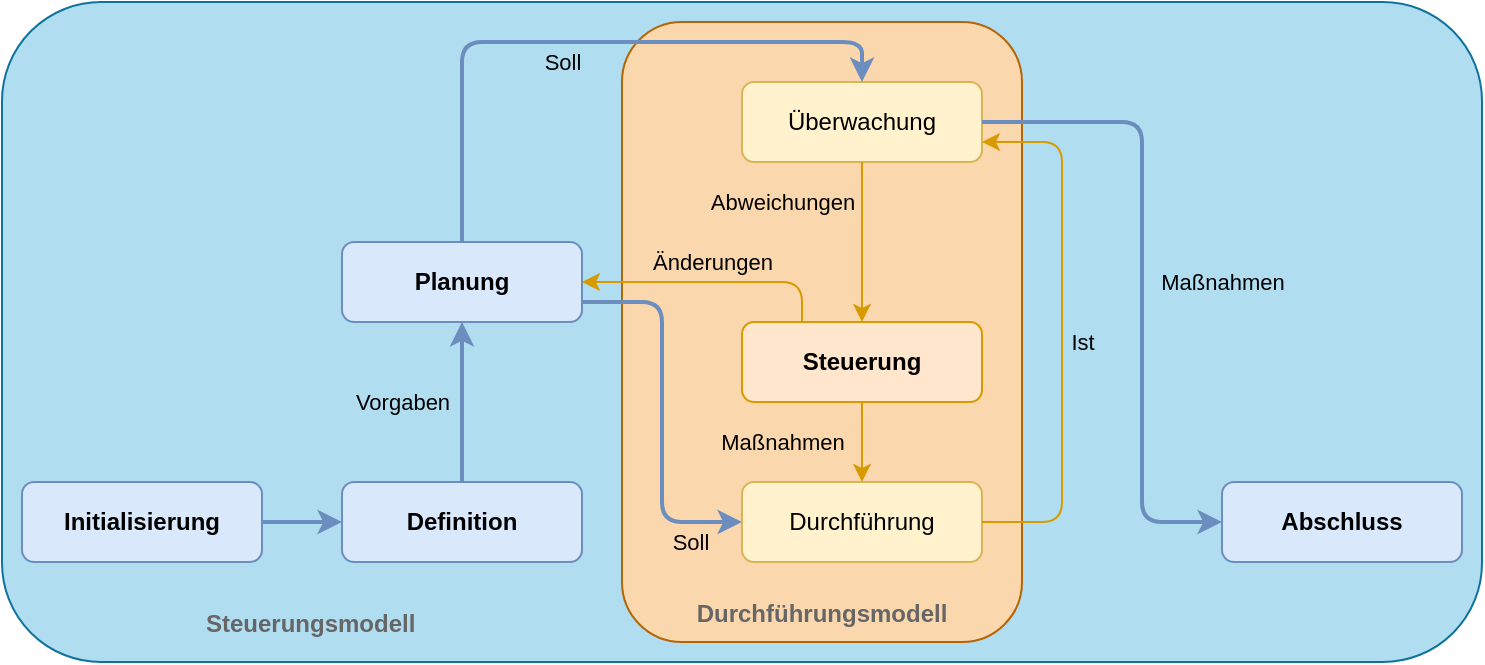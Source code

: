 <mxfile compressed="false" version="14.1.8" type="device">
  <diagram id="Gs6DtT77aMm8cbS0BVlx" name="Seite-1">
    <mxGraphModel dx="905" dy="569" grid="1" gridSize="10" guides="1" tooltips="1" connect="1" arrows="1" fold="1" page="1" pageScale="1" pageWidth="827" pageHeight="1169" math="0" shadow="0">
      <root>
        <mxCell id="0" />
        <mxCell id="1" parent="0" />
        <mxCell id="0UO1epGnP_jJ3mB9rNO1-2" value="Steuerungsmodell" style="rounded=1;whiteSpace=wrap;html=1;align=left;verticalAlign=bottom;fontStyle=1;spacingBottom=10;spacingLeft=100;fillColor=#b1ddf0;strokeColor=#10739e;fontColor=#666666;" parent="1" vertex="1">
          <mxGeometry x="70" width="740" height="330" as="geometry" />
        </mxCell>
        <mxCell id="0UO1epGnP_jJ3mB9rNO1-1" value="Durchführungsmodell" style="rounded=1;whiteSpace=wrap;html=1;verticalAlign=bottom;fontStyle=1;spacingBottom=5;fillColor=#fad7ac;strokeColor=#b46504;fontColor=#666666;" parent="1" vertex="1">
          <mxGeometry x="380" y="10" width="200" height="310" as="geometry" />
        </mxCell>
        <mxCell id="Hm4oS41fT0O8U1K6iMwX-1" value="Initialisierung" style="rounded=1;whiteSpace=wrap;html=1;fillColor=#dae8fc;strokeColor=#6c8ebf;fontStyle=1" parent="1" vertex="1">
          <mxGeometry x="80" y="240" width="120" height="40" as="geometry" />
        </mxCell>
        <mxCell id="Hm4oS41fT0O8U1K6iMwX-2" value="Definition" style="rounded=1;whiteSpace=wrap;html=1;fillColor=#dae8fc;strokeColor=#6c8ebf;fontStyle=1" parent="1" vertex="1">
          <mxGeometry x="240" y="240" width="120" height="40" as="geometry" />
        </mxCell>
        <mxCell id="Hm4oS41fT0O8U1K6iMwX-3" value="Abschluss" style="rounded=1;whiteSpace=wrap;html=1;fillColor=#dae8fc;strokeColor=#6c8ebf;fontStyle=1" parent="1" vertex="1">
          <mxGeometry x="680" y="240" width="120" height="40" as="geometry" />
        </mxCell>
        <mxCell id="Hm4oS41fT0O8U1K6iMwX-4" value="Planung" style="rounded=1;whiteSpace=wrap;html=1;fillColor=#dae8fc;strokeColor=#6c8ebf;fontStyle=1" parent="1" vertex="1">
          <mxGeometry x="240" y="120" width="120" height="40" as="geometry" />
        </mxCell>
        <mxCell id="Hm4oS41fT0O8U1K6iMwX-5" value="Steuerung" style="rounded=1;whiteSpace=wrap;html=1;fillColor=#ffe6cc;strokeColor=#d79b00;fontStyle=1" parent="1" vertex="1">
          <mxGeometry x="440" y="160" width="120" height="40" as="geometry" />
        </mxCell>
        <mxCell id="Hm4oS41fT0O8U1K6iMwX-6" value="" style="endArrow=classic;html=1;exitX=1;exitY=0.5;exitDx=0;exitDy=0;entryX=0;entryY=0.5;entryDx=0;entryDy=0;strokeWidth=2;fillColor=#dae8fc;strokeColor=#6c8ebf;" parent="1" source="Hm4oS41fT0O8U1K6iMwX-1" target="Hm4oS41fT0O8U1K6iMwX-2" edge="1">
          <mxGeometry width="50" height="50" relative="1" as="geometry">
            <mxPoint x="210" y="350" as="sourcePoint" />
            <mxPoint x="260" y="300" as="targetPoint" />
          </mxGeometry>
        </mxCell>
        <mxCell id="Hm4oS41fT0O8U1K6iMwX-8" value="" style="endArrow=classic;html=1;strokeWidth=2;exitX=0.5;exitY=0;exitDx=0;exitDy=0;entryX=0.5;entryY=1;entryDx=0;entryDy=0;fillColor=#dae8fc;strokeColor=#6c8ebf;" parent="1" source="Hm4oS41fT0O8U1K6iMwX-2" target="Hm4oS41fT0O8U1K6iMwX-4" edge="1">
          <mxGeometry relative="1" as="geometry">
            <mxPoint x="280" y="320" as="sourcePoint" />
            <mxPoint x="380" y="320" as="targetPoint" />
          </mxGeometry>
        </mxCell>
        <mxCell id="Hm4oS41fT0O8U1K6iMwX-9" value="Vorgaben" style="edgeLabel;resizable=0;html=1;align=center;verticalAlign=middle;labelBackgroundColor=none;" parent="Hm4oS41fT0O8U1K6iMwX-8" connectable="0" vertex="1">
          <mxGeometry relative="1" as="geometry">
            <mxPoint x="-30" as="offset" />
          </mxGeometry>
        </mxCell>
        <mxCell id="Hm4oS41fT0O8U1K6iMwX-10" value="Durchführung" style="rounded=1;whiteSpace=wrap;html=1;fillColor=#fff2cc;strokeColor=#d6b656;" parent="1" vertex="1">
          <mxGeometry x="440" y="240" width="120" height="40" as="geometry" />
        </mxCell>
        <mxCell id="Hm4oS41fT0O8U1K6iMwX-11" value="Überwachung" style="rounded=1;whiteSpace=wrap;html=1;fillColor=#fff2cc;strokeColor=#d6b656;" parent="1" vertex="1">
          <mxGeometry x="440" y="40" width="120" height="40" as="geometry" />
        </mxCell>
        <mxCell id="Hm4oS41fT0O8U1K6iMwX-12" value="" style="endArrow=classic;html=1;strokeWidth=2;exitX=0.5;exitY=0;exitDx=0;exitDy=0;entryX=0.5;entryY=0;entryDx=0;entryDy=0;fillColor=#dae8fc;strokeColor=#6c8ebf;" parent="1" source="Hm4oS41fT0O8U1K6iMwX-4" target="Hm4oS41fT0O8U1K6iMwX-11" edge="1">
          <mxGeometry relative="1" as="geometry">
            <mxPoint x="280" y="70" as="sourcePoint" />
            <mxPoint x="380" y="70" as="targetPoint" />
            <Array as="points">
              <mxPoint x="300" y="20" />
              <mxPoint x="500" y="20" />
            </Array>
          </mxGeometry>
        </mxCell>
        <mxCell id="Hm4oS41fT0O8U1K6iMwX-13" value="Soll" style="edgeLabel;resizable=0;html=1;align=center;verticalAlign=middle;labelBackgroundColor=none;" parent="Hm4oS41fT0O8U1K6iMwX-12" connectable="0" vertex="1">
          <mxGeometry relative="1" as="geometry">
            <mxPoint x="-10" y="10" as="offset" />
          </mxGeometry>
        </mxCell>
        <mxCell id="Hm4oS41fT0O8U1K6iMwX-15" value="" style="endArrow=classic;html=1;strokeWidth=2;exitX=1;exitY=0.75;exitDx=0;exitDy=0;entryX=0;entryY=0.5;entryDx=0;entryDy=0;fillColor=#dae8fc;strokeColor=#6c8ebf;" parent="1" source="Hm4oS41fT0O8U1K6iMwX-4" target="Hm4oS41fT0O8U1K6iMwX-10" edge="1">
          <mxGeometry relative="1" as="geometry">
            <mxPoint x="370" y="140" as="sourcePoint" />
            <mxPoint x="470" y="140" as="targetPoint" />
            <Array as="points">
              <mxPoint x="400" y="150" />
              <mxPoint x="400" y="260" />
            </Array>
          </mxGeometry>
        </mxCell>
        <mxCell id="Hm4oS41fT0O8U1K6iMwX-16" value="Soll" style="edgeLabel;resizable=0;html=1;align=center;verticalAlign=middle;labelBackgroundColor=none;" parent="Hm4oS41fT0O8U1K6iMwX-15" connectable="0" vertex="1">
          <mxGeometry relative="1" as="geometry">
            <mxPoint x="14" y="65" as="offset" />
          </mxGeometry>
        </mxCell>
        <mxCell id="Hm4oS41fT0O8U1K6iMwX-19" value="" style="endArrow=classic;html=1;strokeWidth=1;exitX=0.5;exitY=1;exitDx=0;exitDy=0;entryX=0.5;entryY=0;entryDx=0;entryDy=0;fillColor=#ffe6cc;strokeColor=#d79b00;" parent="1" source="Hm4oS41fT0O8U1K6iMwX-5" target="Hm4oS41fT0O8U1K6iMwX-10" edge="1">
          <mxGeometry relative="1" as="geometry">
            <mxPoint x="600" y="210" as="sourcePoint" />
            <mxPoint x="700" y="210" as="targetPoint" />
          </mxGeometry>
        </mxCell>
        <mxCell id="Hm4oS41fT0O8U1K6iMwX-20" value="Maßnahmen" style="edgeLabel;resizable=0;html=1;align=center;verticalAlign=middle;labelBackgroundColor=none;" parent="Hm4oS41fT0O8U1K6iMwX-19" connectable="0" vertex="1">
          <mxGeometry relative="1" as="geometry">
            <mxPoint x="-40" as="offset" />
          </mxGeometry>
        </mxCell>
        <mxCell id="Hm4oS41fT0O8U1K6iMwX-21" value="" style="endArrow=classic;html=1;strokeWidth=1;exitX=0.25;exitY=0;exitDx=0;exitDy=0;entryX=1;entryY=0.5;entryDx=0;entryDy=0;fillColor=#ffe6cc;strokeColor=#d79b00;" parent="1" source="Hm4oS41fT0O8U1K6iMwX-5" target="Hm4oS41fT0O8U1K6iMwX-4" edge="1">
          <mxGeometry relative="1" as="geometry">
            <mxPoint x="380" y="100" as="sourcePoint" />
            <mxPoint x="480" y="100" as="targetPoint" />
            <Array as="points">
              <mxPoint x="470" y="140" />
            </Array>
          </mxGeometry>
        </mxCell>
        <mxCell id="Hm4oS41fT0O8U1K6iMwX-22" value="Änderungen" style="edgeLabel;resizable=0;html=1;align=center;verticalAlign=middle;labelBackgroundColor=none;" parent="Hm4oS41fT0O8U1K6iMwX-21" connectable="0" vertex="1">
          <mxGeometry relative="1" as="geometry">
            <mxPoint y="-10" as="offset" />
          </mxGeometry>
        </mxCell>
        <mxCell id="Hm4oS41fT0O8U1K6iMwX-23" value="" style="endArrow=classic;html=1;strokeWidth=1;exitX=0.5;exitY=1;exitDx=0;exitDy=0;entryX=0.5;entryY=0;entryDx=0;entryDy=0;fillColor=#ffe6cc;strokeColor=#d79b00;" parent="1" source="Hm4oS41fT0O8U1K6iMwX-11" target="Hm4oS41fT0O8U1K6iMwX-5" edge="1">
          <mxGeometry relative="1" as="geometry">
            <mxPoint x="540" y="130" as="sourcePoint" />
            <mxPoint x="640" y="130" as="targetPoint" />
          </mxGeometry>
        </mxCell>
        <mxCell id="Hm4oS41fT0O8U1K6iMwX-24" value="Abweichungen" style="edgeLabel;resizable=0;html=1;align=center;verticalAlign=middle;labelBackgroundColor=none;" parent="Hm4oS41fT0O8U1K6iMwX-23" connectable="0" vertex="1">
          <mxGeometry relative="1" as="geometry">
            <mxPoint x="-40" y="-20" as="offset" />
          </mxGeometry>
        </mxCell>
        <mxCell id="Hm4oS41fT0O8U1K6iMwX-25" value="" style="endArrow=classic;html=1;strokeWidth=1;exitX=1;exitY=0.5;exitDx=0;exitDy=0;entryX=1;entryY=0.75;entryDx=0;entryDy=0;fillColor=#ffe6cc;strokeColor=#d79b00;" parent="1" source="Hm4oS41fT0O8U1K6iMwX-10" target="Hm4oS41fT0O8U1K6iMwX-11" edge="1">
          <mxGeometry relative="1" as="geometry">
            <mxPoint x="580" y="260" as="sourcePoint" />
            <mxPoint x="610" y="70" as="targetPoint" />
            <Array as="points">
              <mxPoint x="600" y="260" />
              <mxPoint x="600" y="70" />
            </Array>
          </mxGeometry>
        </mxCell>
        <mxCell id="Hm4oS41fT0O8U1K6iMwX-26" value="Ist" style="edgeLabel;resizable=0;html=1;align=center;verticalAlign=middle;labelBackgroundColor=none;" parent="Hm4oS41fT0O8U1K6iMwX-25" connectable="0" vertex="1">
          <mxGeometry relative="1" as="geometry">
            <mxPoint x="10" y="5" as="offset" />
          </mxGeometry>
        </mxCell>
        <mxCell id="Hm4oS41fT0O8U1K6iMwX-27" value="" style="endArrow=classic;html=1;strokeWidth=2;exitX=1;exitY=0.5;exitDx=0;exitDy=0;entryX=0;entryY=0.5;entryDx=0;entryDy=0;fillColor=#dae8fc;strokeColor=#6c8ebf;" parent="1" source="Hm4oS41fT0O8U1K6iMwX-11" target="Hm4oS41fT0O8U1K6iMwX-3" edge="1">
          <mxGeometry relative="1" as="geometry">
            <mxPoint x="600" y="50" as="sourcePoint" />
            <mxPoint x="700" y="50" as="targetPoint" />
            <Array as="points">
              <mxPoint x="640" y="60" />
              <mxPoint x="640" y="260" />
            </Array>
          </mxGeometry>
        </mxCell>
        <mxCell id="Hm4oS41fT0O8U1K6iMwX-28" value="Maßnahmen" style="edgeLabel;resizable=0;html=1;align=center;verticalAlign=middle;labelBackgroundColor=none;" parent="Hm4oS41fT0O8U1K6iMwX-27" connectable="0" vertex="1">
          <mxGeometry relative="1" as="geometry">
            <mxPoint x="40" as="offset" />
          </mxGeometry>
        </mxCell>
      </root>
    </mxGraphModel>
  </diagram>
</mxfile>
